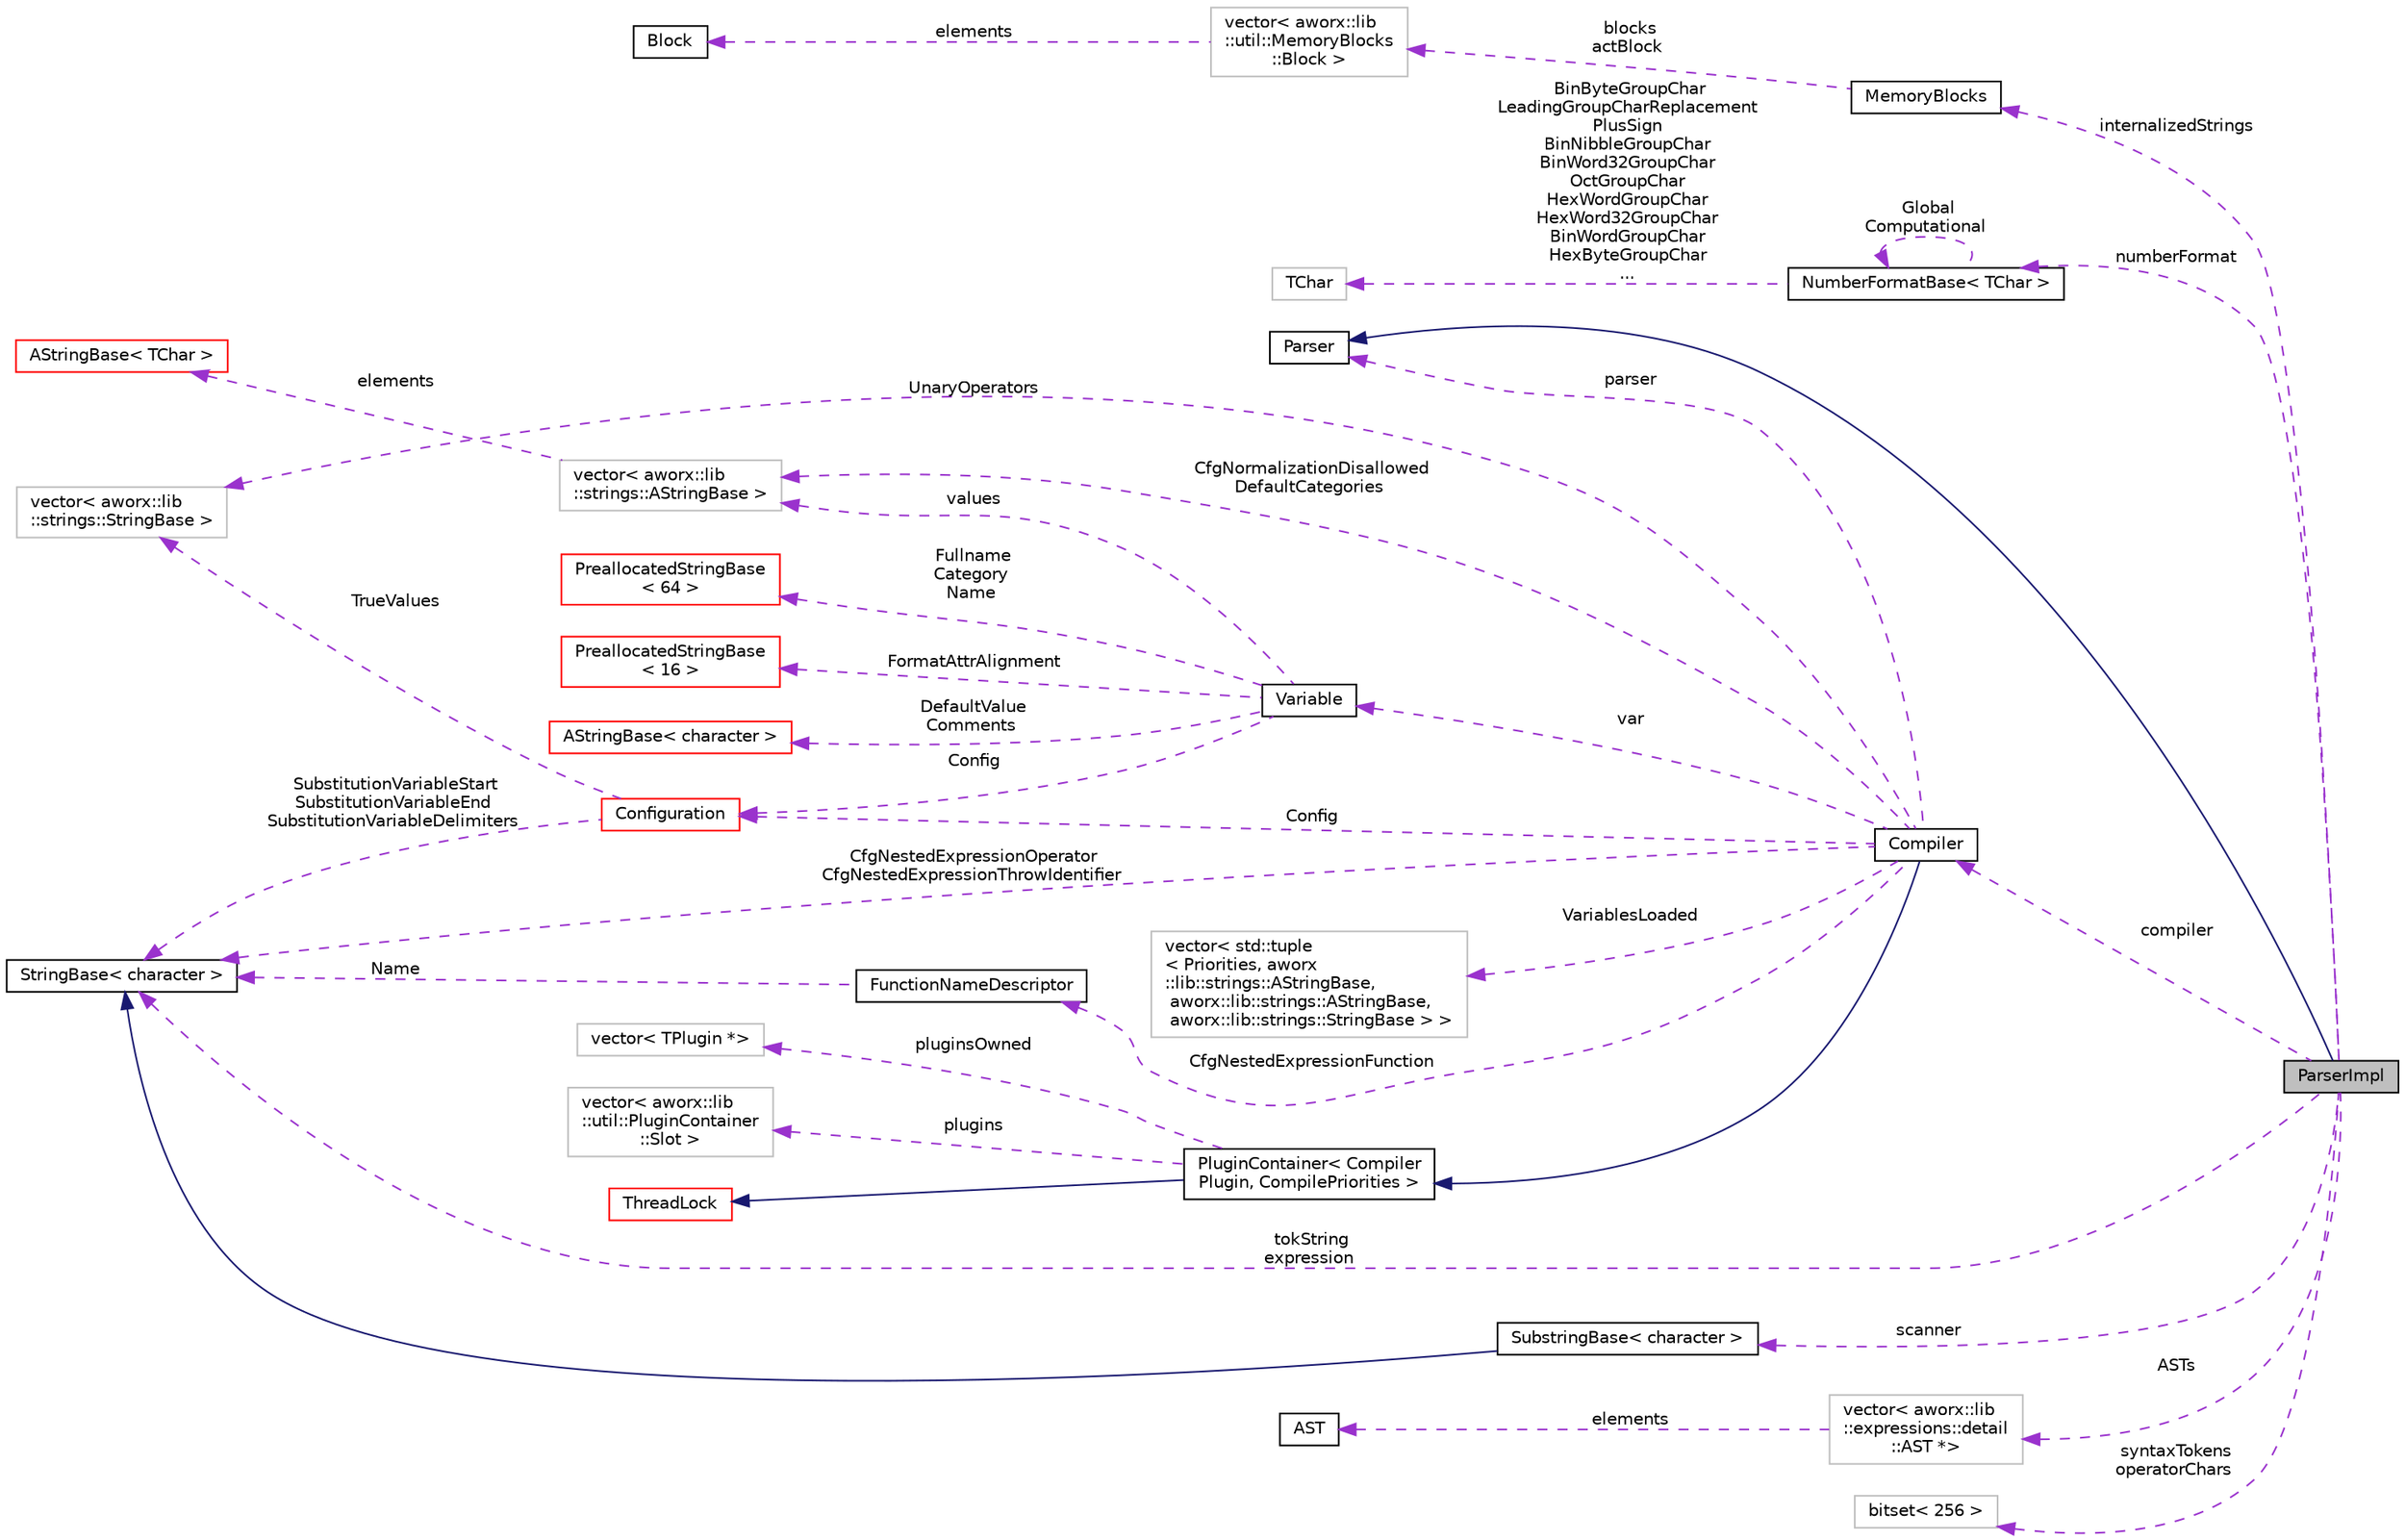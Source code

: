 digraph "ParserImpl"
{
  edge [fontname="Helvetica",fontsize="10",labelfontname="Helvetica",labelfontsize="10"];
  node [fontname="Helvetica",fontsize="10",shape=record];
  rankdir="LR";
  Node2 [label="ParserImpl",height=0.2,width=0.4,color="black", fillcolor="grey75", style="filled", fontcolor="black"];
  Node3 -> Node2 [dir="back",color="midnightblue",fontsize="10",style="solid",fontname="Helvetica"];
  Node3 [label="Parser",height=0.2,width=0.4,color="black", fillcolor="white", style="filled",URL="$structaworx_1_1lib_1_1expressions_1_1detail_1_1Parser.html"];
  Node4 -> Node2 [dir="back",color="darkorchid3",fontsize="10",style="dashed",label=" tokString\nexpression" ,fontname="Helvetica"];
  Node4 [label="StringBase\< character \>",height=0.2,width=0.4,color="black", fillcolor="white", style="filled",URL="$classaworx_1_1lib_1_1strings_1_1StringBase.html"];
  Node5 -> Node2 [dir="back",color="darkorchid3",fontsize="10",style="dashed",label=" internalizedStrings" ,fontname="Helvetica"];
  Node5 [label="MemoryBlocks",height=0.2,width=0.4,color="black", fillcolor="white", style="filled",URL="$classaworx_1_1lib_1_1util_1_1MemoryBlocks.html"];
  Node6 -> Node5 [dir="back",color="darkorchid3",fontsize="10",style="dashed",label=" blocks\nactBlock" ,fontname="Helvetica"];
  Node6 [label="vector\< aworx::lib\l::util::MemoryBlocks\l::Block \>",height=0.2,width=0.4,color="grey75", fillcolor="white", style="filled"];
  Node7 -> Node6 [dir="back",color="darkorchid3",fontsize="10",style="dashed",label=" elements" ,fontname="Helvetica"];
  Node7 [label="Block",height=0.2,width=0.4,color="black", fillcolor="white", style="filled",URL="$structaworx_1_1lib_1_1util_1_1MemoryBlocks_1_1Block.html"];
  Node8 -> Node2 [dir="back",color="darkorchid3",fontsize="10",style="dashed",label=" numberFormat" ,fontname="Helvetica"];
  Node8 [label="NumberFormatBase\< TChar \>",height=0.2,width=0.4,color="black", fillcolor="white", style="filled",URL="$classaworx_1_1lib_1_1strings_1_1NumberFormatBase.html"];
  Node9 -> Node8 [dir="back",color="darkorchid3",fontsize="10",style="dashed",label=" BinByteGroupChar\nLeadingGroupCharReplacement\nPlusSign\nBinNibbleGroupChar\nBinWord32GroupChar\nOctGroupChar\nHexWordGroupChar\nHexWord32GroupChar\nBinWordGroupChar\nHexByteGroupChar\n..." ,fontname="Helvetica"];
  Node9 [label="TChar",height=0.2,width=0.4,color="grey75", fillcolor="white", style="filled"];
  Node8 -> Node8 [dir="back",color="darkorchid3",fontsize="10",style="dashed",label=" Global\nComputational" ,fontname="Helvetica"];
  Node10 -> Node2 [dir="back",color="darkorchid3",fontsize="10",style="dashed",label=" compiler" ,fontname="Helvetica"];
  Node10 [label="Compiler",height=0.2,width=0.4,color="black", fillcolor="white", style="filled",URL="$classaworx_1_1lib_1_1expressions_1_1Compiler.html"];
  Node11 -> Node10 [dir="back",color="midnightblue",fontsize="10",style="solid",fontname="Helvetica"];
  Node11 [label="PluginContainer\< Compiler\lPlugin, CompilePriorities \>",height=0.2,width=0.4,color="black", fillcolor="white", style="filled",URL="$classaworx_1_1lib_1_1util_1_1PluginContainer.html"];
  Node12 -> Node11 [dir="back",color="midnightblue",fontsize="10",style="solid",fontname="Helvetica"];
  Node12 [label="ThreadLock",height=0.2,width=0.4,color="red", fillcolor="white", style="filled",URL="$classaworx_1_1lib_1_1threads_1_1ThreadLock.html"];
  Node22 -> Node11 [dir="back",color="darkorchid3",fontsize="10",style="dashed",label=" pluginsOwned" ,fontname="Helvetica"];
  Node22 [label="vector\< TPlugin *\>",height=0.2,width=0.4,color="grey75", fillcolor="white", style="filled"];
  Node23 -> Node11 [dir="back",color="darkorchid3",fontsize="10",style="dashed",label=" plugins" ,fontname="Helvetica"];
  Node23 [label="vector\< aworx::lib\l::util::PluginContainer\l::Slot \>",height=0.2,width=0.4,color="grey75", fillcolor="white", style="filled"];
  Node4 -> Node10 [dir="back",color="darkorchid3",fontsize="10",style="dashed",label=" CfgNestedExpressionOperator\nCfgNestedExpressionThrowIdentifier" ,fontname="Helvetica"];
  Node3 -> Node10 [dir="back",color="darkorchid3",fontsize="10",style="dashed",label=" parser" ,fontname="Helvetica"];
  Node25 -> Node10 [dir="back",color="darkorchid3",fontsize="10",style="dashed",label=" CfgNormalizationDisallowed\nDefaultCategories" ,fontname="Helvetica"];
  Node25 [label="vector\< aworx::lib\l::strings::AStringBase \>",height=0.2,width=0.4,color="grey75", fillcolor="white", style="filled"];
  Node26 -> Node25 [dir="back",color="darkorchid3",fontsize="10",style="dashed",label=" elements" ,fontname="Helvetica"];
  Node26 [label="AStringBase\< TChar \>",height=0.2,width=0.4,color="red", fillcolor="white", style="filled",URL="$classaworx_1_1lib_1_1strings_1_1AStringBase.html"];
  Node27 -> Node10 [dir="back",color="darkorchid3",fontsize="10",style="dashed",label=" var" ,fontname="Helvetica"];
  Node27 [label="Variable",height=0.2,width=0.4,color="black", fillcolor="white", style="filled",URL="$classaworx_1_1lib_1_1config_1_1Variable.html"];
  Node25 -> Node27 [dir="back",color="darkorchid3",fontsize="10",style="dashed",label=" values" ,fontname="Helvetica"];
  Node15 -> Node27 [dir="back",color="darkorchid3",fontsize="10",style="dashed",label=" Fullname\nCategory\nName" ,fontname="Helvetica"];
  Node15 [label="PreallocatedStringBase\l\< 64 \>",height=0.2,width=0.4,color="red", fillcolor="white", style="filled",URL="$classaworx_1_1lib_1_1strings_1_1PreallocatedStringBase.html"];
  Node28 -> Node27 [dir="back",color="darkorchid3",fontsize="10",style="dashed",label=" Config" ,fontname="Helvetica"];
  Node28 [label="Configuration",height=0.2,width=0.4,color="red", fillcolor="white", style="filled",URL="$classaworx_1_1lib_1_1config_1_1Configuration.html"];
  Node4 -> Node28 [dir="back",color="darkorchid3",fontsize="10",style="dashed",label=" SubstitutionVariableStart\nSubstitutionVariableEnd\nSubstitutionVariableDelimiters" ,fontname="Helvetica"];
  Node32 -> Node28 [dir="back",color="darkorchid3",fontsize="10",style="dashed",label=" TrueValues" ,fontname="Helvetica"];
  Node32 [label="vector\< aworx::lib\l::strings::StringBase \>",height=0.2,width=0.4,color="grey75", fillcolor="white", style="filled"];
  Node34 -> Node27 [dir="back",color="darkorchid3",fontsize="10",style="dashed",label=" DefaultValue\nComments" ,fontname="Helvetica"];
  Node34 [label="AStringBase\< character \>",height=0.2,width=0.4,color="red", fillcolor="white", style="filled",URL="$classaworx_1_1lib_1_1strings_1_1AStringBase.html"];
  Node35 -> Node27 [dir="back",color="darkorchid3",fontsize="10",style="dashed",label=" FormatAttrAlignment" ,fontname="Helvetica"];
  Node35 [label="PreallocatedStringBase\l\< 16 \>",height=0.2,width=0.4,color="red", fillcolor="white", style="filled",URL="$classaworx_1_1lib_1_1strings_1_1PreallocatedStringBase.html"];
  Node37 -> Node10 [dir="back",color="darkorchid3",fontsize="10",style="dashed",label=" VariablesLoaded" ,fontname="Helvetica"];
  Node37 [label="vector\< std::tuple\l\< Priorities, aworx\l::lib::strings::AStringBase,\l aworx::lib::strings::AStringBase,\l aworx::lib::strings::StringBase \> \>",height=0.2,width=0.4,color="grey75", fillcolor="white", style="filled"];
  Node32 -> Node10 [dir="back",color="darkorchid3",fontsize="10",style="dashed",label=" UnaryOperators" ,fontname="Helvetica"];
  Node28 -> Node10 [dir="back",color="darkorchid3",fontsize="10",style="dashed",label=" Config" ,fontname="Helvetica"];
  Node38 -> Node10 [dir="back",color="darkorchid3",fontsize="10",style="dashed",label=" CfgNestedExpressionFunction" ,fontname="Helvetica"];
  Node38 [label="FunctionNameDescriptor",height=0.2,width=0.4,color="black", fillcolor="white", style="filled",URL="$structaworx_1_1lib_1_1expressions_1_1FunctionNameDescriptor.html"];
  Node4 -> Node38 [dir="back",color="darkorchid3",fontsize="10",style="dashed",label=" Name" ,fontname="Helvetica"];
  Node39 -> Node2 [dir="back",color="darkorchid3",fontsize="10",style="dashed",label=" scanner" ,fontname="Helvetica"];
  Node39 [label="SubstringBase\< character \>",height=0.2,width=0.4,color="black", fillcolor="white", style="filled",URL="$classaworx_1_1lib_1_1strings_1_1SubstringBase.html"];
  Node4 -> Node39 [dir="back",color="midnightblue",fontsize="10",style="solid",fontname="Helvetica"];
  Node40 -> Node2 [dir="back",color="darkorchid3",fontsize="10",style="dashed",label=" ASTs" ,fontname="Helvetica"];
  Node40 [label="vector\< aworx::lib\l::expressions::detail\l::AST *\>",height=0.2,width=0.4,color="grey75", fillcolor="white", style="filled"];
  Node41 -> Node40 [dir="back",color="darkorchid3",fontsize="10",style="dashed",label=" elements" ,fontname="Helvetica"];
  Node41 [label="AST",height=0.2,width=0.4,color="black", fillcolor="white", style="filled",URL="$structaworx_1_1lib_1_1expressions_1_1detail_1_1AST.html"];
  Node42 -> Node2 [dir="back",color="darkorchid3",fontsize="10",style="dashed",label=" syntaxTokens\noperatorChars" ,fontname="Helvetica"];
  Node42 [label="bitset\< 256 \>",height=0.2,width=0.4,color="grey75", fillcolor="white", style="filled"];
}
